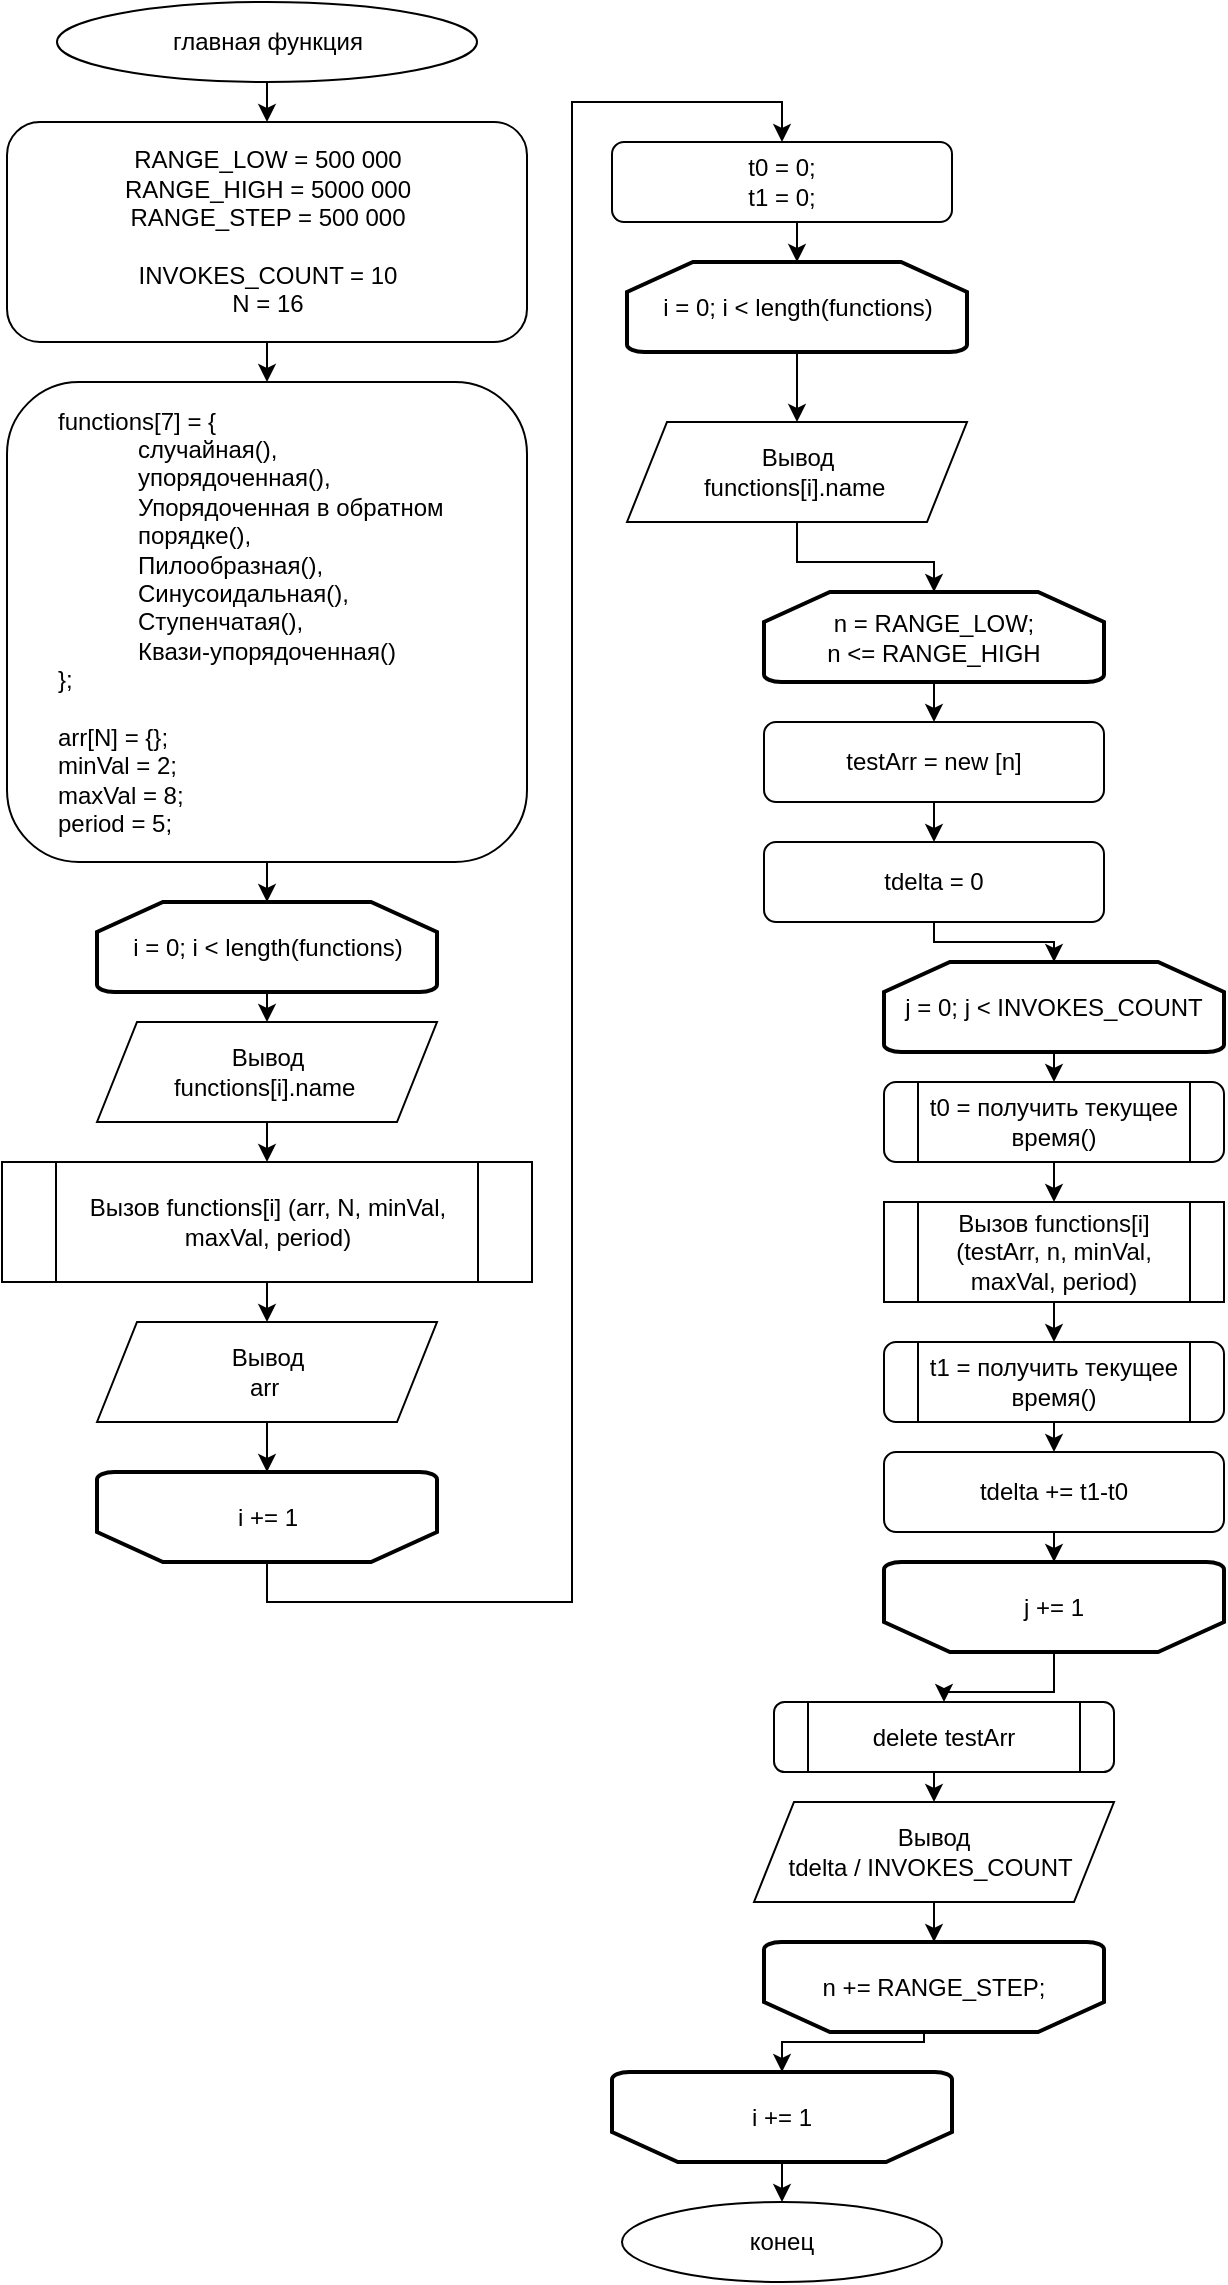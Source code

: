<mxfile version="20.3.0" type="device"><diagram id="C5RBs43oDa-KdzZeNtuy" name="Page-1"><mxGraphModel dx="1422" dy="762" grid="1" gridSize="10" guides="1" tooltips="1" connect="1" arrows="1" fold="1" page="1" pageScale="1" pageWidth="827" pageHeight="1169" math="0" shadow="0"><root><mxCell id="WIyWlLk6GJQsqaUBKTNV-0"/><mxCell id="WIyWlLk6GJQsqaUBKTNV-1" parent="WIyWlLk6GJQsqaUBKTNV-0"/><mxCell id="ewZsLlvR3wnJiZSL5r6A-36" style="edgeStyle=orthogonalEdgeStyle;rounded=0;orthogonalLoop=1;jettySize=auto;html=1;exitX=0.5;exitY=1;exitDx=0;exitDy=0;entryX=0.5;entryY=0;entryDx=0;entryDy=0;" edge="1" parent="WIyWlLk6GJQsqaUBKTNV-1" source="ewZsLlvR3wnJiZSL5r6A-0" target="ewZsLlvR3wnJiZSL5r6A-11"><mxGeometry relative="1" as="geometry"/></mxCell><mxCell id="ewZsLlvR3wnJiZSL5r6A-0" value="главная функция" style="ellipse;whiteSpace=wrap;html=1;" vertex="1" parent="WIyWlLk6GJQsqaUBKTNV-1"><mxGeometry x="92.5" y="20" width="210" height="40" as="geometry"/></mxCell><mxCell id="ewZsLlvR3wnJiZSL5r6A-38" style="edgeStyle=orthogonalEdgeStyle;rounded=0;orthogonalLoop=1;jettySize=auto;html=1;exitX=0.5;exitY=1;exitDx=0;exitDy=0;entryX=0.5;entryY=0;entryDx=0;entryDy=0;entryPerimeter=0;" edge="1" parent="WIyWlLk6GJQsqaUBKTNV-1" source="ewZsLlvR3wnJiZSL5r6A-2" target="ewZsLlvR3wnJiZSL5r6A-20"><mxGeometry relative="1" as="geometry"/></mxCell><mxCell id="ewZsLlvR3wnJiZSL5r6A-2" value="functions[7] = {&lt;br&gt;&lt;blockquote style=&quot;margin: 0 0 0 40px; border: none; padding: 0px;&quot;&gt;случайная(),&lt;br&gt;упорядоченная(),&lt;br&gt;Упорядоченная в обратном порядке(),&lt;br&gt;Пилообразная(),&lt;br&gt;Синусоидальная(),&lt;br&gt;Ступенчатая(),&lt;br&gt;Квази-упорядоченная()&lt;/blockquote&gt;};&lt;br&gt;&lt;br&gt;arr[N] = {};&lt;br&gt;minVal = 2;&lt;br&gt;maxVal = 8;&lt;br&gt;period = 5;" style="rounded=1;whiteSpace=wrap;html=1;align=left;spacingLeft=23;" vertex="1" parent="WIyWlLk6GJQsqaUBKTNV-1"><mxGeometry x="67.5" y="210" width="260" height="240" as="geometry"/></mxCell><mxCell id="ewZsLlvR3wnJiZSL5r6A-40" style="edgeStyle=orthogonalEdgeStyle;rounded=0;orthogonalLoop=1;jettySize=auto;html=1;exitX=0.5;exitY=1;exitDx=0;exitDy=0;entryX=0.5;entryY=0;entryDx=0;entryDy=0;" edge="1" parent="WIyWlLk6GJQsqaUBKTNV-1" source="ewZsLlvR3wnJiZSL5r6A-4" target="ewZsLlvR3wnJiZSL5r6A-6"><mxGeometry relative="1" as="geometry"/></mxCell><mxCell id="ewZsLlvR3wnJiZSL5r6A-4" value="Вывод&lt;br&gt;functions[i].name&amp;nbsp;" style="shape=parallelogram;perimeter=parallelogramPerimeter;whiteSpace=wrap;html=1;fixedSize=1;" vertex="1" parent="WIyWlLk6GJQsqaUBKTNV-1"><mxGeometry x="112.5" y="530" width="170" height="50" as="geometry"/></mxCell><mxCell id="ewZsLlvR3wnJiZSL5r6A-41" style="edgeStyle=orthogonalEdgeStyle;rounded=0;orthogonalLoop=1;jettySize=auto;html=1;exitX=0.5;exitY=1;exitDx=0;exitDy=0;entryX=0.5;entryY=0;entryDx=0;entryDy=0;" edge="1" parent="WIyWlLk6GJQsqaUBKTNV-1" source="ewZsLlvR3wnJiZSL5r6A-6" target="ewZsLlvR3wnJiZSL5r6A-9"><mxGeometry relative="1" as="geometry"/></mxCell><mxCell id="ewZsLlvR3wnJiZSL5r6A-6" value="Вызов functions[i] (arr, N, minVal, maxVal, period)" style="shape=process;whiteSpace=wrap;html=1;backgroundOutline=1;" vertex="1" parent="WIyWlLk6GJQsqaUBKTNV-1"><mxGeometry x="65" y="600" width="265" height="60" as="geometry"/></mxCell><mxCell id="ewZsLlvR3wnJiZSL5r6A-42" style="edgeStyle=orthogonalEdgeStyle;rounded=0;orthogonalLoop=1;jettySize=auto;html=1;exitX=0.5;exitY=1;exitDx=0;exitDy=0;entryX=0.5;entryY=1;entryDx=0;entryDy=0;entryPerimeter=0;" edge="1" parent="WIyWlLk6GJQsqaUBKTNV-1" source="ewZsLlvR3wnJiZSL5r6A-9" target="ewZsLlvR3wnJiZSL5r6A-21"><mxGeometry relative="1" as="geometry"/></mxCell><mxCell id="ewZsLlvR3wnJiZSL5r6A-9" value="Вывод&lt;br&gt;arr&amp;nbsp;" style="shape=parallelogram;perimeter=parallelogramPerimeter;whiteSpace=wrap;html=1;fixedSize=1;" vertex="1" parent="WIyWlLk6GJQsqaUBKTNV-1"><mxGeometry x="112.5" y="680" width="170" height="50" as="geometry"/></mxCell><mxCell id="ewZsLlvR3wnJiZSL5r6A-44" style="edgeStyle=orthogonalEdgeStyle;rounded=0;orthogonalLoop=1;jettySize=auto;html=1;exitX=0.5;exitY=1;exitDx=0;exitDy=0;entryX=0.5;entryY=0;entryDx=0;entryDy=0;entryPerimeter=0;" edge="1" parent="WIyWlLk6GJQsqaUBKTNV-1" source="ewZsLlvR3wnJiZSL5r6A-10" target="ewZsLlvR3wnJiZSL5r6A-24"><mxGeometry relative="1" as="geometry"/></mxCell><mxCell id="ewZsLlvR3wnJiZSL5r6A-10" value="t0 = 0;&lt;br&gt;t1 = 0;" style="rounded=1;whiteSpace=wrap;html=1;" vertex="1" parent="WIyWlLk6GJQsqaUBKTNV-1"><mxGeometry x="370" y="90" width="170" height="40" as="geometry"/></mxCell><mxCell id="ewZsLlvR3wnJiZSL5r6A-37" style="edgeStyle=orthogonalEdgeStyle;rounded=0;orthogonalLoop=1;jettySize=auto;html=1;exitX=0.5;exitY=1;exitDx=0;exitDy=0;entryX=0.5;entryY=0;entryDx=0;entryDy=0;" edge="1" parent="WIyWlLk6GJQsqaUBKTNV-1" source="ewZsLlvR3wnJiZSL5r6A-11" target="ewZsLlvR3wnJiZSL5r6A-2"><mxGeometry relative="1" as="geometry"/></mxCell><mxCell id="ewZsLlvR3wnJiZSL5r6A-11" value="RANGE_LOW = 500 000&lt;br&gt;RANGE_HIGH = 5000 000&lt;br&gt;RANGE_STEP = 500 000&lt;br&gt;&lt;br&gt;INVOKES_COUNT = 10&lt;br&gt;N = 16" style="rounded=1;whiteSpace=wrap;html=1;" vertex="1" parent="WIyWlLk6GJQsqaUBKTNV-1"><mxGeometry x="67.5" y="80" width="260" height="110" as="geometry"/></mxCell><mxCell id="ewZsLlvR3wnJiZSL5r6A-46" style="edgeStyle=orthogonalEdgeStyle;rounded=0;orthogonalLoop=1;jettySize=auto;html=1;exitX=0.5;exitY=1;exitDx=0;exitDy=0;entryX=0.5;entryY=0;entryDx=0;entryDy=0;entryPerimeter=0;" edge="1" parent="WIyWlLk6GJQsqaUBKTNV-1" source="ewZsLlvR3wnJiZSL5r6A-14" target="ewZsLlvR3wnJiZSL5r6A-22"><mxGeometry relative="1" as="geometry"/></mxCell><mxCell id="ewZsLlvR3wnJiZSL5r6A-14" value="Вывод&lt;br&gt;functions[i].name&amp;nbsp;" style="shape=parallelogram;perimeter=parallelogramPerimeter;whiteSpace=wrap;html=1;fixedSize=1;" vertex="1" parent="WIyWlLk6GJQsqaUBKTNV-1"><mxGeometry x="377.5" y="230" width="170" height="50" as="geometry"/></mxCell><mxCell id="ewZsLlvR3wnJiZSL5r6A-39" style="edgeStyle=orthogonalEdgeStyle;rounded=0;orthogonalLoop=1;jettySize=auto;html=1;exitX=0.5;exitY=1;exitDx=0;exitDy=0;exitPerimeter=0;entryX=0.5;entryY=0;entryDx=0;entryDy=0;" edge="1" parent="WIyWlLk6GJQsqaUBKTNV-1" source="ewZsLlvR3wnJiZSL5r6A-20" target="ewZsLlvR3wnJiZSL5r6A-4"><mxGeometry relative="1" as="geometry"/></mxCell><mxCell id="ewZsLlvR3wnJiZSL5r6A-20" value="i = 0; i &amp;lt; length(functions)" style="strokeWidth=2;html=1;shape=mxgraph.flowchart.loop_limit;whiteSpace=wrap;rounded=1;verticalAlign=middle;shadow=0;flipV=0;" vertex="1" parent="WIyWlLk6GJQsqaUBKTNV-1"><mxGeometry x="112.5" y="470" width="170" height="45" as="geometry"/></mxCell><mxCell id="ewZsLlvR3wnJiZSL5r6A-43" style="edgeStyle=orthogonalEdgeStyle;rounded=0;orthogonalLoop=1;jettySize=auto;html=1;exitX=0.5;exitY=0;exitDx=0;exitDy=0;exitPerimeter=0;entryX=0.5;entryY=0;entryDx=0;entryDy=0;" edge="1" parent="WIyWlLk6GJQsqaUBKTNV-1" source="ewZsLlvR3wnJiZSL5r6A-21" target="ewZsLlvR3wnJiZSL5r6A-10"><mxGeometry relative="1" as="geometry"><Array as="points"><mxPoint x="198" y="820"/><mxPoint x="350" y="820"/><mxPoint x="350" y="70"/><mxPoint x="455" y="70"/></Array></mxGeometry></mxCell><mxCell id="ewZsLlvR3wnJiZSL5r6A-21" value="i += 1" style="strokeWidth=2;html=1;shape=mxgraph.flowchart.loop_limit;whiteSpace=wrap;rounded=1;verticalAlign=middle;shadow=0;flipV=1;" vertex="1" parent="WIyWlLk6GJQsqaUBKTNV-1"><mxGeometry x="112.5" y="755" width="170" height="45" as="geometry"/></mxCell><mxCell id="ewZsLlvR3wnJiZSL5r6A-47" style="edgeStyle=orthogonalEdgeStyle;rounded=0;orthogonalLoop=1;jettySize=auto;html=1;exitX=0.5;exitY=1;exitDx=0;exitDy=0;exitPerimeter=0;entryX=0.5;entryY=0;entryDx=0;entryDy=0;" edge="1" parent="WIyWlLk6GJQsqaUBKTNV-1" source="ewZsLlvR3wnJiZSL5r6A-22" target="ewZsLlvR3wnJiZSL5r6A-26"><mxGeometry relative="1" as="geometry"/></mxCell><mxCell id="ewZsLlvR3wnJiZSL5r6A-22" value="n = RANGE_LOW; &lt;br&gt;n &amp;lt;= RANGE_HIGH" style="strokeWidth=2;html=1;shape=mxgraph.flowchart.loop_limit;whiteSpace=wrap;rounded=1;verticalAlign=middle;shadow=0;flipV=0;" vertex="1" parent="WIyWlLk6GJQsqaUBKTNV-1"><mxGeometry x="446" y="315" width="170" height="45" as="geometry"/></mxCell><mxCell id="ewZsLlvR3wnJiZSL5r6A-58" style="edgeStyle=orthogonalEdgeStyle;rounded=0;orthogonalLoop=1;jettySize=auto;html=1;exitX=0.5;exitY=0;exitDx=0;exitDy=0;exitPerimeter=0;entryX=0.5;entryY=1;entryDx=0;entryDy=0;entryPerimeter=0;" edge="1" parent="WIyWlLk6GJQsqaUBKTNV-1" source="ewZsLlvR3wnJiZSL5r6A-23" target="ewZsLlvR3wnJiZSL5r6A-25"><mxGeometry relative="1" as="geometry"><Array as="points"><mxPoint x="526" y="1035"/><mxPoint x="526" y="1040"/><mxPoint x="455" y="1040"/></Array></mxGeometry></mxCell><mxCell id="ewZsLlvR3wnJiZSL5r6A-23" value="n += RANGE_STEP;" style="strokeWidth=2;html=1;shape=mxgraph.flowchart.loop_limit;whiteSpace=wrap;rounded=1;verticalAlign=middle;shadow=0;flipV=1;" vertex="1" parent="WIyWlLk6GJQsqaUBKTNV-1"><mxGeometry x="446" y="990" width="170" height="45" as="geometry"/></mxCell><mxCell id="ewZsLlvR3wnJiZSL5r6A-45" style="edgeStyle=orthogonalEdgeStyle;rounded=0;orthogonalLoop=1;jettySize=auto;html=1;exitX=0.5;exitY=1;exitDx=0;exitDy=0;exitPerimeter=0;entryX=0.5;entryY=0;entryDx=0;entryDy=0;" edge="1" parent="WIyWlLk6GJQsqaUBKTNV-1" source="ewZsLlvR3wnJiZSL5r6A-24" target="ewZsLlvR3wnJiZSL5r6A-14"><mxGeometry relative="1" as="geometry"/></mxCell><mxCell id="ewZsLlvR3wnJiZSL5r6A-24" value="i = 0; i &amp;lt; length(functions)" style="strokeWidth=2;html=1;shape=mxgraph.flowchart.loop_limit;whiteSpace=wrap;rounded=1;verticalAlign=middle;shadow=0;flipV=0;" vertex="1" parent="WIyWlLk6GJQsqaUBKTNV-1"><mxGeometry x="377.5" y="150" width="170" height="45" as="geometry"/></mxCell><mxCell id="ewZsLlvR3wnJiZSL5r6A-62" style="edgeStyle=orthogonalEdgeStyle;rounded=0;orthogonalLoop=1;jettySize=auto;html=1;exitX=0.5;exitY=0;exitDx=0;exitDy=0;exitPerimeter=0;entryX=0.5;entryY=0;entryDx=0;entryDy=0;" edge="1" parent="WIyWlLk6GJQsqaUBKTNV-1" source="ewZsLlvR3wnJiZSL5r6A-25" target="ewZsLlvR3wnJiZSL5r6A-60"><mxGeometry relative="1" as="geometry"/></mxCell><mxCell id="ewZsLlvR3wnJiZSL5r6A-25" value="i += 1" style="strokeWidth=2;html=1;shape=mxgraph.flowchart.loop_limit;whiteSpace=wrap;rounded=1;verticalAlign=middle;shadow=0;flipV=1;" vertex="1" parent="WIyWlLk6GJQsqaUBKTNV-1"><mxGeometry x="370" y="1055" width="170" height="45" as="geometry"/></mxCell><mxCell id="ewZsLlvR3wnJiZSL5r6A-48" style="edgeStyle=orthogonalEdgeStyle;rounded=0;orthogonalLoop=1;jettySize=auto;html=1;exitX=0.5;exitY=1;exitDx=0;exitDy=0;entryX=0.5;entryY=0;entryDx=0;entryDy=0;" edge="1" parent="WIyWlLk6GJQsqaUBKTNV-1" source="ewZsLlvR3wnJiZSL5r6A-26" target="ewZsLlvR3wnJiZSL5r6A-30"><mxGeometry relative="1" as="geometry"/></mxCell><mxCell id="ewZsLlvR3wnJiZSL5r6A-26" value="testArr = new [n]" style="rounded=1;whiteSpace=wrap;html=1;shadow=0;" vertex="1" parent="WIyWlLk6GJQsqaUBKTNV-1"><mxGeometry x="446" y="380" width="170" height="40" as="geometry"/></mxCell><mxCell id="ewZsLlvR3wnJiZSL5r6A-56" style="edgeStyle=orthogonalEdgeStyle;rounded=0;orthogonalLoop=1;jettySize=auto;html=1;exitX=0.5;exitY=1;exitDx=0;exitDy=0;entryX=0.5;entryY=0;entryDx=0;entryDy=0;" edge="1" parent="WIyWlLk6GJQsqaUBKTNV-1" source="ewZsLlvR3wnJiZSL5r6A-27" target="ewZsLlvR3wnJiZSL5r6A-34"><mxGeometry relative="1" as="geometry"/></mxCell><mxCell id="ewZsLlvR3wnJiZSL5r6A-27" value="delete testArr" style="shape=process;whiteSpace=wrap;html=1;backgroundOutline=1;rounded=1;shadow=0;" vertex="1" parent="WIyWlLk6GJQsqaUBKTNV-1"><mxGeometry x="451" y="870" width="170" height="35" as="geometry"/></mxCell><mxCell id="ewZsLlvR3wnJiZSL5r6A-50" style="edgeStyle=orthogonalEdgeStyle;rounded=0;orthogonalLoop=1;jettySize=auto;html=1;exitX=0.5;exitY=1;exitDx=0;exitDy=0;exitPerimeter=0;entryX=0.5;entryY=0;entryDx=0;entryDy=0;" edge="1" parent="WIyWlLk6GJQsqaUBKTNV-1" source="ewZsLlvR3wnJiZSL5r6A-28" target="ewZsLlvR3wnJiZSL5r6A-31"><mxGeometry relative="1" as="geometry"/></mxCell><mxCell id="ewZsLlvR3wnJiZSL5r6A-28" value="j = 0; j &amp;lt; INVOKES_COUNT" style="strokeWidth=2;html=1;shape=mxgraph.flowchart.loop_limit;whiteSpace=wrap;rounded=1;verticalAlign=middle;shadow=0;flipV=0;" vertex="1" parent="WIyWlLk6GJQsqaUBKTNV-1"><mxGeometry x="506" y="500" width="170" height="45" as="geometry"/></mxCell><mxCell id="ewZsLlvR3wnJiZSL5r6A-55" style="edgeStyle=orthogonalEdgeStyle;rounded=0;orthogonalLoop=1;jettySize=auto;html=1;exitX=0.5;exitY=0;exitDx=0;exitDy=0;exitPerimeter=0;entryX=0.5;entryY=0;entryDx=0;entryDy=0;" edge="1" parent="WIyWlLk6GJQsqaUBKTNV-1" source="ewZsLlvR3wnJiZSL5r6A-29" target="ewZsLlvR3wnJiZSL5r6A-27"><mxGeometry relative="1" as="geometry"/></mxCell><mxCell id="ewZsLlvR3wnJiZSL5r6A-29" value="j += 1" style="strokeWidth=2;html=1;shape=mxgraph.flowchart.loop_limit;whiteSpace=wrap;rounded=1;verticalAlign=middle;shadow=0;flipV=1;" vertex="1" parent="WIyWlLk6GJQsqaUBKTNV-1"><mxGeometry x="506" y="800" width="170" height="45" as="geometry"/></mxCell><mxCell id="ewZsLlvR3wnJiZSL5r6A-49" style="edgeStyle=orthogonalEdgeStyle;rounded=0;orthogonalLoop=1;jettySize=auto;html=1;exitX=0.5;exitY=1;exitDx=0;exitDy=0;entryX=0.5;entryY=0;entryDx=0;entryDy=0;entryPerimeter=0;" edge="1" parent="WIyWlLk6GJQsqaUBKTNV-1" source="ewZsLlvR3wnJiZSL5r6A-30" target="ewZsLlvR3wnJiZSL5r6A-28"><mxGeometry relative="1" as="geometry"><Array as="points"><mxPoint x="531" y="490"/><mxPoint x="591" y="490"/></Array></mxGeometry></mxCell><mxCell id="ewZsLlvR3wnJiZSL5r6A-30" value="tdelta = 0" style="rounded=1;whiteSpace=wrap;html=1;" vertex="1" parent="WIyWlLk6GJQsqaUBKTNV-1"><mxGeometry x="446" y="440" width="170" height="40" as="geometry"/></mxCell><mxCell id="ewZsLlvR3wnJiZSL5r6A-51" style="edgeStyle=orthogonalEdgeStyle;rounded=0;orthogonalLoop=1;jettySize=auto;html=1;exitX=0.5;exitY=1;exitDx=0;exitDy=0;entryX=0.5;entryY=0;entryDx=0;entryDy=0;" edge="1" parent="WIyWlLk6GJQsqaUBKTNV-1" source="ewZsLlvR3wnJiZSL5r6A-31" target="ewZsLlvR3wnJiZSL5r6A-33"><mxGeometry relative="1" as="geometry"/></mxCell><mxCell id="ewZsLlvR3wnJiZSL5r6A-31" value="t0 = получить текущее время()" style="shape=process;whiteSpace=wrap;html=1;backgroundOutline=1;rounded=1;shadow=0;" vertex="1" parent="WIyWlLk6GJQsqaUBKTNV-1"><mxGeometry x="506" y="560" width="170" height="40" as="geometry"/></mxCell><mxCell id="ewZsLlvR3wnJiZSL5r6A-53" style="edgeStyle=orthogonalEdgeStyle;rounded=0;orthogonalLoop=1;jettySize=auto;html=1;exitX=0.5;exitY=1;exitDx=0;exitDy=0;entryX=0.5;entryY=0;entryDx=0;entryDy=0;" edge="1" parent="WIyWlLk6GJQsqaUBKTNV-1" source="ewZsLlvR3wnJiZSL5r6A-32" target="ewZsLlvR3wnJiZSL5r6A-35"><mxGeometry relative="1" as="geometry"/></mxCell><mxCell id="ewZsLlvR3wnJiZSL5r6A-32" value="t1 = получить текущее время()" style="shape=process;whiteSpace=wrap;html=1;backgroundOutline=1;rounded=1;shadow=0;" vertex="1" parent="WIyWlLk6GJQsqaUBKTNV-1"><mxGeometry x="506" y="690" width="170" height="40" as="geometry"/></mxCell><mxCell id="ewZsLlvR3wnJiZSL5r6A-52" style="edgeStyle=orthogonalEdgeStyle;rounded=0;orthogonalLoop=1;jettySize=auto;html=1;exitX=0.5;exitY=1;exitDx=0;exitDy=0;entryX=0.5;entryY=0;entryDx=0;entryDy=0;" edge="1" parent="WIyWlLk6GJQsqaUBKTNV-1" source="ewZsLlvR3wnJiZSL5r6A-33" target="ewZsLlvR3wnJiZSL5r6A-32"><mxGeometry relative="1" as="geometry"/></mxCell><mxCell id="ewZsLlvR3wnJiZSL5r6A-33" value="Вызов functions[i] (testArr, n, minVal, maxVal, period)" style="shape=process;whiteSpace=wrap;html=1;backgroundOutline=1;" vertex="1" parent="WIyWlLk6GJQsqaUBKTNV-1"><mxGeometry x="506" y="620" width="170" height="50" as="geometry"/></mxCell><mxCell id="ewZsLlvR3wnJiZSL5r6A-57" style="edgeStyle=orthogonalEdgeStyle;rounded=0;orthogonalLoop=1;jettySize=auto;html=1;exitX=0.5;exitY=1;exitDx=0;exitDy=0;entryX=0.5;entryY=1;entryDx=0;entryDy=0;entryPerimeter=0;" edge="1" parent="WIyWlLk6GJQsqaUBKTNV-1" source="ewZsLlvR3wnJiZSL5r6A-34" target="ewZsLlvR3wnJiZSL5r6A-23"><mxGeometry relative="1" as="geometry"/></mxCell><mxCell id="ewZsLlvR3wnJiZSL5r6A-34" value="Вывод&lt;br&gt;tdelta / INVOKES_COUNT&amp;nbsp;" style="shape=parallelogram;perimeter=parallelogramPerimeter;whiteSpace=wrap;html=1;fixedSize=1;" vertex="1" parent="WIyWlLk6GJQsqaUBKTNV-1"><mxGeometry x="441" y="920" width="180" height="50" as="geometry"/></mxCell><mxCell id="ewZsLlvR3wnJiZSL5r6A-54" style="edgeStyle=orthogonalEdgeStyle;rounded=0;orthogonalLoop=1;jettySize=auto;html=1;exitX=0.5;exitY=1;exitDx=0;exitDy=0;entryX=0.5;entryY=1;entryDx=0;entryDy=0;entryPerimeter=0;" edge="1" parent="WIyWlLk6GJQsqaUBKTNV-1" source="ewZsLlvR3wnJiZSL5r6A-35" target="ewZsLlvR3wnJiZSL5r6A-29"><mxGeometry relative="1" as="geometry"/></mxCell><mxCell id="ewZsLlvR3wnJiZSL5r6A-35" value="tdelta += t1-t0" style="rounded=1;whiteSpace=wrap;html=1;" vertex="1" parent="WIyWlLk6GJQsqaUBKTNV-1"><mxGeometry x="506" y="745" width="170" height="40" as="geometry"/></mxCell><mxCell id="ewZsLlvR3wnJiZSL5r6A-60" value="конец" style="ellipse;whiteSpace=wrap;html=1;rounded=1;shadow=0;" vertex="1" parent="WIyWlLk6GJQsqaUBKTNV-1"><mxGeometry x="375" y="1120" width="160" height="40" as="geometry"/></mxCell><mxCell id="ewZsLlvR3wnJiZSL5r6A-61" style="edgeStyle=orthogonalEdgeStyle;rounded=0;orthogonalLoop=1;jettySize=auto;html=1;exitX=0.5;exitY=1;exitDx=0;exitDy=0;" edge="1" parent="WIyWlLk6GJQsqaUBKTNV-1" source="ewZsLlvR3wnJiZSL5r6A-2" target="ewZsLlvR3wnJiZSL5r6A-2"><mxGeometry relative="1" as="geometry"/></mxCell></root></mxGraphModel></diagram></mxfile>